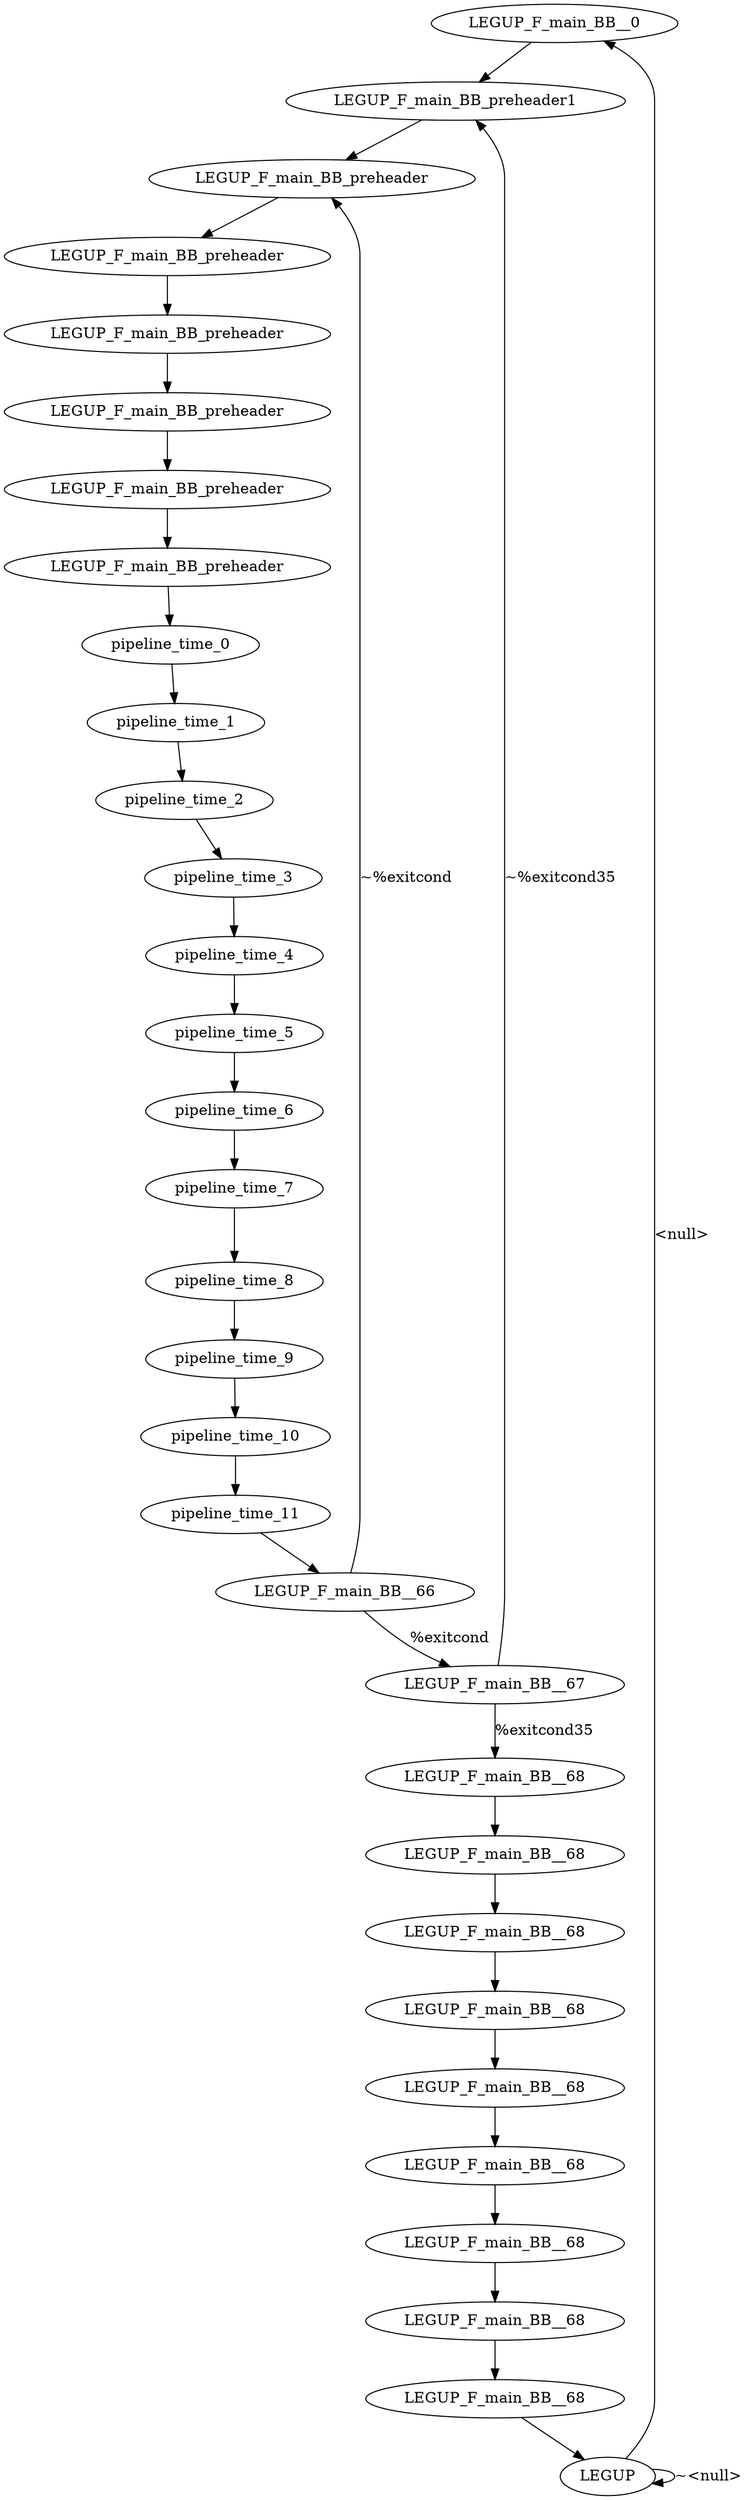 digraph {
Node0x4222030[label="LEGUP_F_main_BB__0"];
Node0x4221e30[label="LEGUP"];
Node0x4221e30 -> Node0x4222030[label="<null>"];
Node0x4221e30 -> Node0x4221e30[label="~<null>"];
Node0x4222130[label="LEGUP_F_main_BB_preheader1"];
Node0x4222030 -> Node0x4222130;
Node0x4222230[label="LEGUP_F_main_BB_preheader"];
Node0x4222130 -> Node0x4222230;
Node0x4222330[label="LEGUP_F_main_BB_preheader"];
Node0x4222230 -> Node0x4222330;
Node0x4222430[label="LEGUP_F_main_BB_preheader"];
Node0x4222330 -> Node0x4222430;
Node0x4222570[label="LEGUP_F_main_BB_preheader"];
Node0x4222430 -> Node0x4222570;
Node0x42226b0[label="LEGUP_F_main_BB_preheader"];
Node0x4222570 -> Node0x42226b0;
Node0x42227f0[label="LEGUP_F_main_BB_preheader"];
Node0x42226b0 -> Node0x42227f0;
Node0x4222930[label="pipeline_time_0"];
Node0x42227f0 -> Node0x4222930;
Node0x42215b0[label="pipeline_time_1"];
Node0x4222930 -> Node0x42215b0;
Node0x42232c0[label="pipeline_time_2"];
Node0x42215b0 -> Node0x42232c0;
Node0x4225070[label="pipeline_time_3"];
Node0x42232c0 -> Node0x4225070;
Node0x4224f30[label="pipeline_time_4"];
Node0x4225070 -> Node0x4224f30;
Node0x4224df0[label="pipeline_time_5"];
Node0x4224f30 -> Node0x4224df0;
Node0x4224cb0[label="pipeline_time_6"];
Node0x4224df0 -> Node0x4224cb0;
Node0x4224b70[label="pipeline_time_7"];
Node0x4224cb0 -> Node0x4224b70;
Node0x4224a30[label="pipeline_time_8"];
Node0x4224b70 -> Node0x4224a30;
Node0x42248f0[label="pipeline_time_9"];
Node0x4224a30 -> Node0x42248f0;
Node0x42247b0[label="pipeline_time_10"];
Node0x42248f0 -> Node0x42247b0;
Node0x4224670[label="pipeline_time_11"];
Node0x42247b0 -> Node0x4224670;
Node0x4222a70[label="LEGUP_F_main_BB__66"];
Node0x4224670 -> Node0x4222a70;
Node0x4222bb0[label="LEGUP_F_main_BB__67"];
Node0x4222a70 -> Node0x4222bb0[label="%exitcond"];
Node0x4222a70 -> Node0x4222230[label="~%exitcond"];
Node0x4222cf0[label="LEGUP_F_main_BB__68"];
Node0x4222bb0 -> Node0x4222cf0[label="%exitcond35"];
Node0x4222bb0 -> Node0x4222130[label="~%exitcond35"];
Node0x4222e30[label="LEGUP_F_main_BB__68"];
Node0x4222cf0 -> Node0x4222e30;
Node0x4222f70[label="LEGUP_F_main_BB__68"];
Node0x4222e30 -> Node0x4222f70;
Node0x42230b0[label="LEGUP_F_main_BB__68"];
Node0x4222f70 -> Node0x42230b0;
Node0x42231f0[label="LEGUP_F_main_BB__68"];
Node0x42230b0 -> Node0x42231f0;
Node0x4246100[label="LEGUP_F_main_BB__68"];
Node0x42231f0 -> Node0x4246100;
Node0x4246240[label="LEGUP_F_main_BB__68"];
Node0x4246100 -> Node0x4246240;
Node0x4246380[label="LEGUP_F_main_BB__68"];
Node0x4246240 -> Node0x4246380;
Node0x42464c0[label="LEGUP_F_main_BB__68"];
Node0x4246380 -> Node0x42464c0;
Node0x42464c0 -> Node0x4221e30;
}
